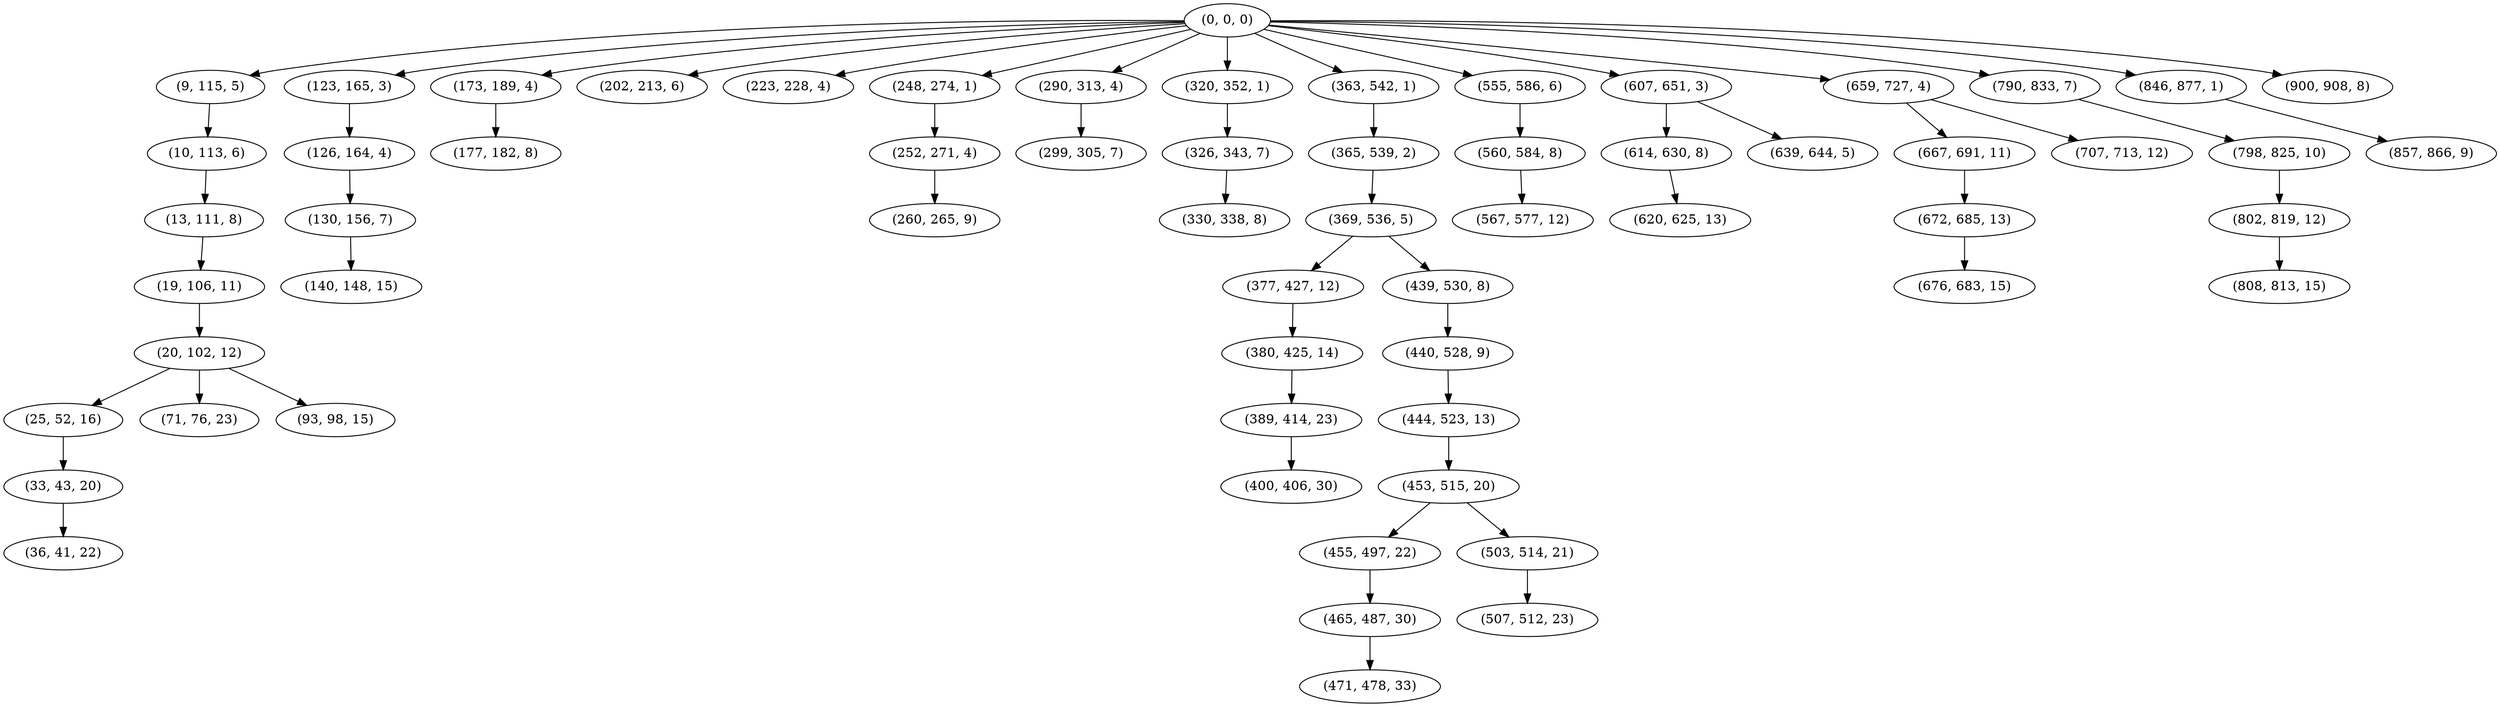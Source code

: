 digraph tree {
    "(0, 0, 0)";
    "(9, 115, 5)";
    "(10, 113, 6)";
    "(13, 111, 8)";
    "(19, 106, 11)";
    "(20, 102, 12)";
    "(25, 52, 16)";
    "(33, 43, 20)";
    "(36, 41, 22)";
    "(71, 76, 23)";
    "(93, 98, 15)";
    "(123, 165, 3)";
    "(126, 164, 4)";
    "(130, 156, 7)";
    "(140, 148, 15)";
    "(173, 189, 4)";
    "(177, 182, 8)";
    "(202, 213, 6)";
    "(223, 228, 4)";
    "(248, 274, 1)";
    "(252, 271, 4)";
    "(260, 265, 9)";
    "(290, 313, 4)";
    "(299, 305, 7)";
    "(320, 352, 1)";
    "(326, 343, 7)";
    "(330, 338, 8)";
    "(363, 542, 1)";
    "(365, 539, 2)";
    "(369, 536, 5)";
    "(377, 427, 12)";
    "(380, 425, 14)";
    "(389, 414, 23)";
    "(400, 406, 30)";
    "(439, 530, 8)";
    "(440, 528, 9)";
    "(444, 523, 13)";
    "(453, 515, 20)";
    "(455, 497, 22)";
    "(465, 487, 30)";
    "(471, 478, 33)";
    "(503, 514, 21)";
    "(507, 512, 23)";
    "(555, 586, 6)";
    "(560, 584, 8)";
    "(567, 577, 12)";
    "(607, 651, 3)";
    "(614, 630, 8)";
    "(620, 625, 13)";
    "(639, 644, 5)";
    "(659, 727, 4)";
    "(667, 691, 11)";
    "(672, 685, 13)";
    "(676, 683, 15)";
    "(707, 713, 12)";
    "(790, 833, 7)";
    "(798, 825, 10)";
    "(802, 819, 12)";
    "(808, 813, 15)";
    "(846, 877, 1)";
    "(857, 866, 9)";
    "(900, 908, 8)";
    "(0, 0, 0)" -> "(9, 115, 5)";
    "(0, 0, 0)" -> "(123, 165, 3)";
    "(0, 0, 0)" -> "(173, 189, 4)";
    "(0, 0, 0)" -> "(202, 213, 6)";
    "(0, 0, 0)" -> "(223, 228, 4)";
    "(0, 0, 0)" -> "(248, 274, 1)";
    "(0, 0, 0)" -> "(290, 313, 4)";
    "(0, 0, 0)" -> "(320, 352, 1)";
    "(0, 0, 0)" -> "(363, 542, 1)";
    "(0, 0, 0)" -> "(555, 586, 6)";
    "(0, 0, 0)" -> "(607, 651, 3)";
    "(0, 0, 0)" -> "(659, 727, 4)";
    "(0, 0, 0)" -> "(790, 833, 7)";
    "(0, 0, 0)" -> "(846, 877, 1)";
    "(0, 0, 0)" -> "(900, 908, 8)";
    "(9, 115, 5)" -> "(10, 113, 6)";
    "(10, 113, 6)" -> "(13, 111, 8)";
    "(13, 111, 8)" -> "(19, 106, 11)";
    "(19, 106, 11)" -> "(20, 102, 12)";
    "(20, 102, 12)" -> "(25, 52, 16)";
    "(20, 102, 12)" -> "(71, 76, 23)";
    "(20, 102, 12)" -> "(93, 98, 15)";
    "(25, 52, 16)" -> "(33, 43, 20)";
    "(33, 43, 20)" -> "(36, 41, 22)";
    "(123, 165, 3)" -> "(126, 164, 4)";
    "(126, 164, 4)" -> "(130, 156, 7)";
    "(130, 156, 7)" -> "(140, 148, 15)";
    "(173, 189, 4)" -> "(177, 182, 8)";
    "(248, 274, 1)" -> "(252, 271, 4)";
    "(252, 271, 4)" -> "(260, 265, 9)";
    "(290, 313, 4)" -> "(299, 305, 7)";
    "(320, 352, 1)" -> "(326, 343, 7)";
    "(326, 343, 7)" -> "(330, 338, 8)";
    "(363, 542, 1)" -> "(365, 539, 2)";
    "(365, 539, 2)" -> "(369, 536, 5)";
    "(369, 536, 5)" -> "(377, 427, 12)";
    "(369, 536, 5)" -> "(439, 530, 8)";
    "(377, 427, 12)" -> "(380, 425, 14)";
    "(380, 425, 14)" -> "(389, 414, 23)";
    "(389, 414, 23)" -> "(400, 406, 30)";
    "(439, 530, 8)" -> "(440, 528, 9)";
    "(440, 528, 9)" -> "(444, 523, 13)";
    "(444, 523, 13)" -> "(453, 515, 20)";
    "(453, 515, 20)" -> "(455, 497, 22)";
    "(453, 515, 20)" -> "(503, 514, 21)";
    "(455, 497, 22)" -> "(465, 487, 30)";
    "(465, 487, 30)" -> "(471, 478, 33)";
    "(503, 514, 21)" -> "(507, 512, 23)";
    "(555, 586, 6)" -> "(560, 584, 8)";
    "(560, 584, 8)" -> "(567, 577, 12)";
    "(607, 651, 3)" -> "(614, 630, 8)";
    "(607, 651, 3)" -> "(639, 644, 5)";
    "(614, 630, 8)" -> "(620, 625, 13)";
    "(659, 727, 4)" -> "(667, 691, 11)";
    "(659, 727, 4)" -> "(707, 713, 12)";
    "(667, 691, 11)" -> "(672, 685, 13)";
    "(672, 685, 13)" -> "(676, 683, 15)";
    "(790, 833, 7)" -> "(798, 825, 10)";
    "(798, 825, 10)" -> "(802, 819, 12)";
    "(802, 819, 12)" -> "(808, 813, 15)";
    "(846, 877, 1)" -> "(857, 866, 9)";
}
